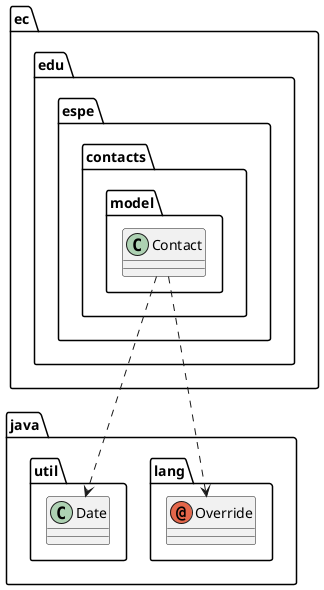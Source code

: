 @startuml
annotation java.lang.Override
class ec.edu.espe.contacts.model.Contact
class java.util.Date
ec.edu.espe.contacts.model.Contact ..> java.lang.Override
ec.edu.espe.contacts.model.Contact ..> java.util.Date
@enduml